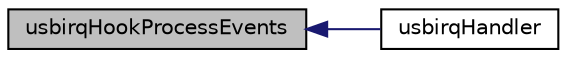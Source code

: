 digraph "usbirqHookProcessEvents"
{
  edge [fontname="Helvetica",fontsize="10",labelfontname="Helvetica",labelfontsize="10"];
  node [fontname="Helvetica",fontsize="10",shape=record];
  rankdir="LR";
  Node1 [label="usbirqHookProcessEvents",height=0.2,width=0.4,color="black", fillcolor="grey75", style="filled" fontcolor="black"];
  Node1 -> Node2 [dir="back",color="midnightblue",fontsize="10",style="solid",fontname="Helvetica"];
  Node2 [label="usbirqHandler",height=0.2,width=0.4,color="black", fillcolor="white", style="filled",URL="$group__module__usb__interrupt.html#gac9b939fb6d1080a7f62a68c3f9a7b7c8",tooltip="USB interrupt handler. "];
}
